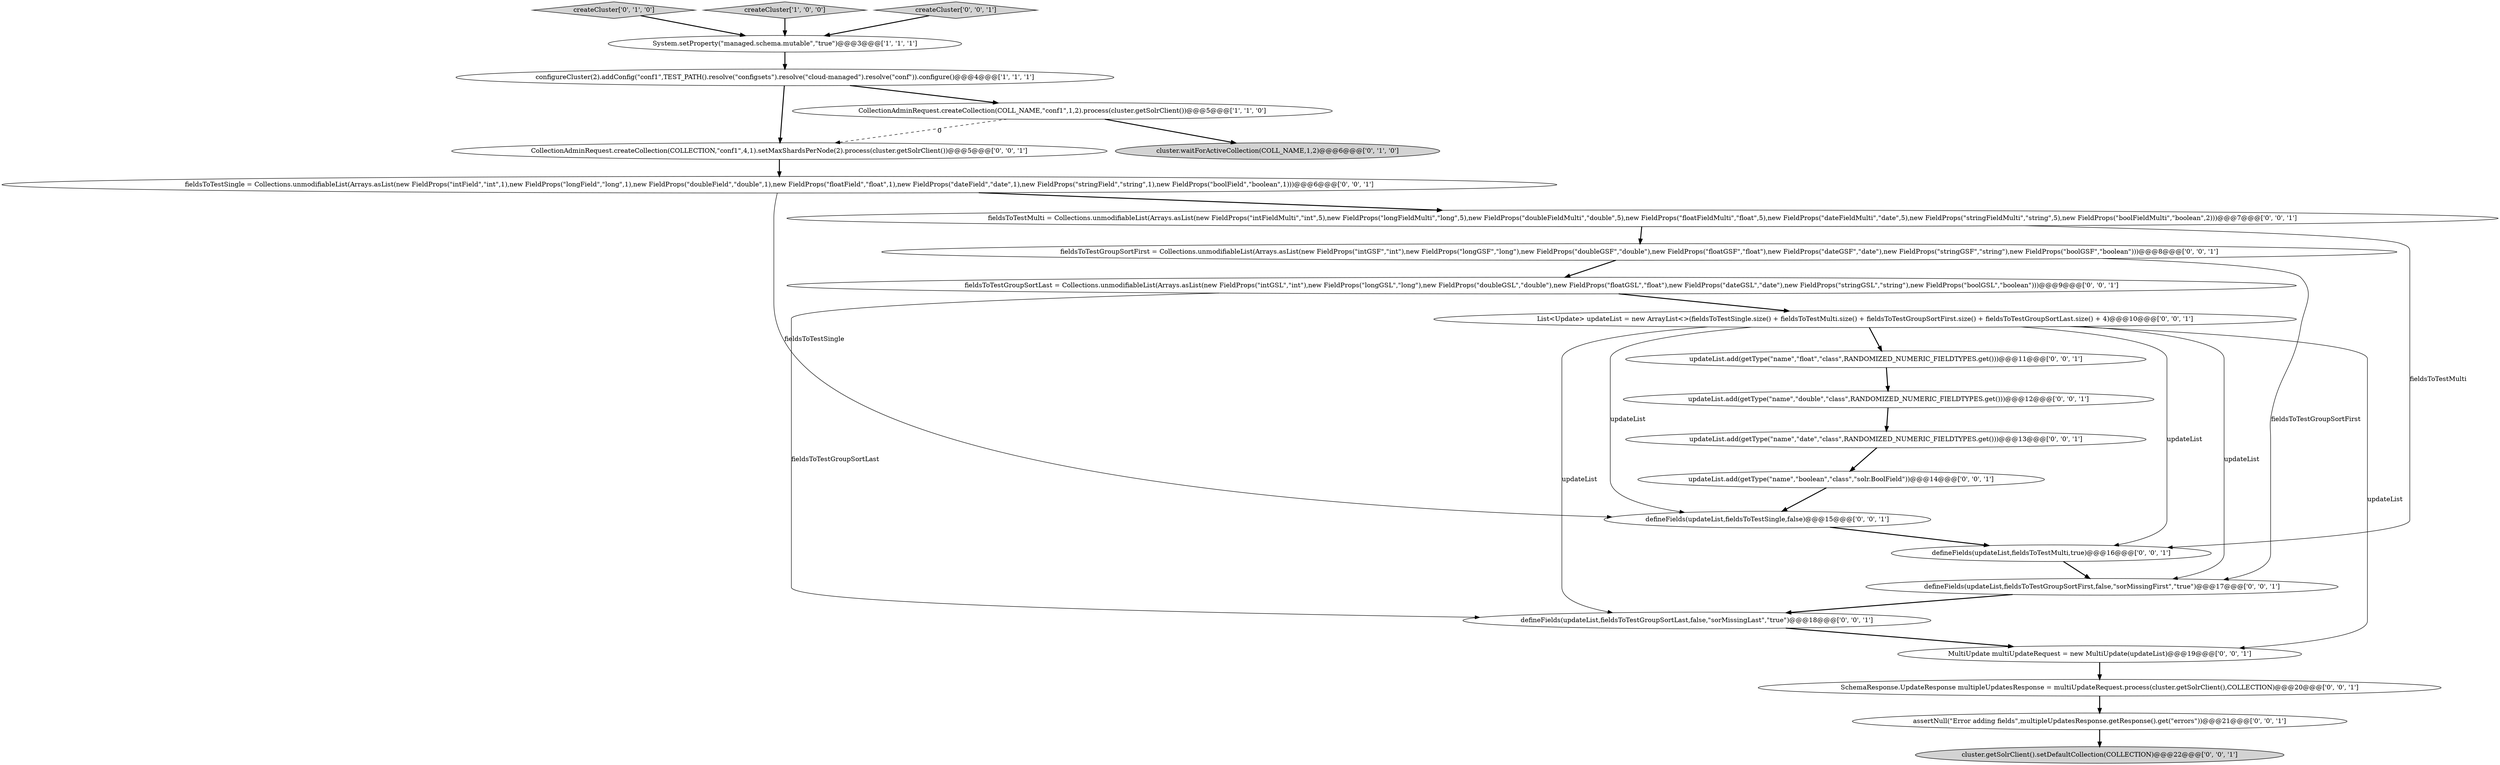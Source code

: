 digraph {
15 [style = filled, label = "CollectionAdminRequest.createCollection(COLLECTION,\"conf1\",4,1).setMaxShardsPerNode(2).process(cluster.getSolrClient())@@@5@@@['0', '0', '1']", fillcolor = white, shape = ellipse image = "AAA0AAABBB3BBB"];
6 [style = filled, label = "defineFields(updateList,fieldsToTestGroupSortFirst,false,\"sorMissingFirst\",\"true\")@@@17@@@['0', '0', '1']", fillcolor = white, shape = ellipse image = "AAA0AAABBB3BBB"];
1 [style = filled, label = "CollectionAdminRequest.createCollection(COLL_NAME,\"conf1\",1,2).process(cluster.getSolrClient())@@@5@@@['1', '1', '0']", fillcolor = white, shape = ellipse image = "AAA0AAABBB1BBB"];
8 [style = filled, label = "assertNull(\"Error adding fields\",multipleUpdatesResponse.getResponse().get(\"errors\"))@@@21@@@['0', '0', '1']", fillcolor = white, shape = ellipse image = "AAA0AAABBB3BBB"];
5 [style = filled, label = "createCluster['0', '1', '0']", fillcolor = lightgray, shape = diamond image = "AAA0AAABBB2BBB"];
3 [style = filled, label = "createCluster['1', '0', '0']", fillcolor = lightgray, shape = diamond image = "AAA0AAABBB1BBB"];
14 [style = filled, label = "SchemaResponse.UpdateResponse multipleUpdatesResponse = multiUpdateRequest.process(cluster.getSolrClient(),COLLECTION)@@@20@@@['0', '0', '1']", fillcolor = white, shape = ellipse image = "AAA0AAABBB3BBB"];
7 [style = filled, label = "fieldsToTestSingle = Collections.unmodifiableList(Arrays.asList(new FieldProps(\"intField\",\"int\",1),new FieldProps(\"longField\",\"long\",1),new FieldProps(\"doubleField\",\"double\",1),new FieldProps(\"floatField\",\"float\",1),new FieldProps(\"dateField\",\"date\",1),new FieldProps(\"stringField\",\"string\",1),new FieldProps(\"boolField\",\"boolean\",1)))@@@6@@@['0', '0', '1']", fillcolor = white, shape = ellipse image = "AAA0AAABBB3BBB"];
13 [style = filled, label = "updateList.add(getType(\"name\",\"float\",\"class\",RANDOMIZED_NUMERIC_FIELDTYPES.get()))@@@11@@@['0', '0', '1']", fillcolor = white, shape = ellipse image = "AAA0AAABBB3BBB"];
4 [style = filled, label = "cluster.waitForActiveCollection(COLL_NAME,1,2)@@@6@@@['0', '1', '0']", fillcolor = lightgray, shape = ellipse image = "AAA1AAABBB2BBB"];
0 [style = filled, label = "configureCluster(2).addConfig(\"conf1\",TEST_PATH().resolve(\"configsets\").resolve(\"cloud-managed\").resolve(\"conf\")).configure()@@@4@@@['1', '1', '1']", fillcolor = white, shape = ellipse image = "AAA0AAABBB1BBB"];
9 [style = filled, label = "updateList.add(getType(\"name\",\"double\",\"class\",RANDOMIZED_NUMERIC_FIELDTYPES.get()))@@@12@@@['0', '0', '1']", fillcolor = white, shape = ellipse image = "AAA0AAABBB3BBB"];
23 [style = filled, label = "createCluster['0', '0', '1']", fillcolor = lightgray, shape = diamond image = "AAA0AAABBB3BBB"];
10 [style = filled, label = "fieldsToTestMulti = Collections.unmodifiableList(Arrays.asList(new FieldProps(\"intFieldMulti\",\"int\",5),new FieldProps(\"longFieldMulti\",\"long\",5),new FieldProps(\"doubleFieldMulti\",\"double\",5),new FieldProps(\"floatFieldMulti\",\"float\",5),new FieldProps(\"dateFieldMulti\",\"date\",5),new FieldProps(\"stringFieldMulti\",\"string\",5),new FieldProps(\"boolFieldMulti\",\"boolean\",2)))@@@7@@@['0', '0', '1']", fillcolor = white, shape = ellipse image = "AAA0AAABBB3BBB"];
16 [style = filled, label = "fieldsToTestGroupSortLast = Collections.unmodifiableList(Arrays.asList(new FieldProps(\"intGSL\",\"int\"),new FieldProps(\"longGSL\",\"long\"),new FieldProps(\"doubleGSL\",\"double\"),new FieldProps(\"floatGSL\",\"float\"),new FieldProps(\"dateGSL\",\"date\"),new FieldProps(\"stringGSL\",\"string\"),new FieldProps(\"boolGSL\",\"boolean\")))@@@9@@@['0', '0', '1']", fillcolor = white, shape = ellipse image = "AAA0AAABBB3BBB"];
21 [style = filled, label = "List<Update> updateList = new ArrayList<>(fieldsToTestSingle.size() + fieldsToTestMulti.size() + fieldsToTestGroupSortFirst.size() + fieldsToTestGroupSortLast.size() + 4)@@@10@@@['0', '0', '1']", fillcolor = white, shape = ellipse image = "AAA0AAABBB3BBB"];
22 [style = filled, label = "MultiUpdate multiUpdateRequest = new MultiUpdate(updateList)@@@19@@@['0', '0', '1']", fillcolor = white, shape = ellipse image = "AAA0AAABBB3BBB"];
11 [style = filled, label = "updateList.add(getType(\"name\",\"date\",\"class\",RANDOMIZED_NUMERIC_FIELDTYPES.get()))@@@13@@@['0', '0', '1']", fillcolor = white, shape = ellipse image = "AAA0AAABBB3BBB"];
20 [style = filled, label = "cluster.getSolrClient().setDefaultCollection(COLLECTION)@@@22@@@['0', '0', '1']", fillcolor = lightgray, shape = ellipse image = "AAA0AAABBB3BBB"];
2 [style = filled, label = "System.setProperty(\"managed.schema.mutable\",\"true\")@@@3@@@['1', '1', '1']", fillcolor = white, shape = ellipse image = "AAA0AAABBB1BBB"];
18 [style = filled, label = "updateList.add(getType(\"name\",\"boolean\",\"class\",\"solr.BoolField\"))@@@14@@@['0', '0', '1']", fillcolor = white, shape = ellipse image = "AAA0AAABBB3BBB"];
17 [style = filled, label = "fieldsToTestGroupSortFirst = Collections.unmodifiableList(Arrays.asList(new FieldProps(\"intGSF\",\"int\"),new FieldProps(\"longGSF\",\"long\"),new FieldProps(\"doubleGSF\",\"double\"),new FieldProps(\"floatGSF\",\"float\"),new FieldProps(\"dateGSF\",\"date\"),new FieldProps(\"stringGSF\",\"string\"),new FieldProps(\"boolGSF\",\"boolean\")))@@@8@@@['0', '0', '1']", fillcolor = white, shape = ellipse image = "AAA0AAABBB3BBB"];
19 [style = filled, label = "defineFields(updateList,fieldsToTestGroupSortLast,false,\"sorMissingLast\",\"true\")@@@18@@@['0', '0', '1']", fillcolor = white, shape = ellipse image = "AAA0AAABBB3BBB"];
24 [style = filled, label = "defineFields(updateList,fieldsToTestMulti,true)@@@16@@@['0', '0', '1']", fillcolor = white, shape = ellipse image = "AAA0AAABBB3BBB"];
12 [style = filled, label = "defineFields(updateList,fieldsToTestSingle,false)@@@15@@@['0', '0', '1']", fillcolor = white, shape = ellipse image = "AAA0AAABBB3BBB"];
5->2 [style = bold, label=""];
10->24 [style = solid, label="fieldsToTestMulti"];
23->2 [style = bold, label=""];
9->11 [style = bold, label=""];
16->19 [style = solid, label="fieldsToTestGroupSortLast"];
10->17 [style = bold, label=""];
3->2 [style = bold, label=""];
7->10 [style = bold, label=""];
21->6 [style = solid, label="updateList"];
19->22 [style = bold, label=""];
11->18 [style = bold, label=""];
6->19 [style = bold, label=""];
15->7 [style = bold, label=""];
0->1 [style = bold, label=""];
12->24 [style = bold, label=""];
16->21 [style = bold, label=""];
0->15 [style = bold, label=""];
17->6 [style = solid, label="fieldsToTestGroupSortFirst"];
22->14 [style = bold, label=""];
14->8 [style = bold, label=""];
1->4 [style = bold, label=""];
1->15 [style = dashed, label="0"];
21->19 [style = solid, label="updateList"];
2->0 [style = bold, label=""];
21->24 [style = solid, label="updateList"];
13->9 [style = bold, label=""];
18->12 [style = bold, label=""];
24->6 [style = bold, label=""];
7->12 [style = solid, label="fieldsToTestSingle"];
21->12 [style = solid, label="updateList"];
17->16 [style = bold, label=""];
8->20 [style = bold, label=""];
21->22 [style = solid, label="updateList"];
21->13 [style = bold, label=""];
}
